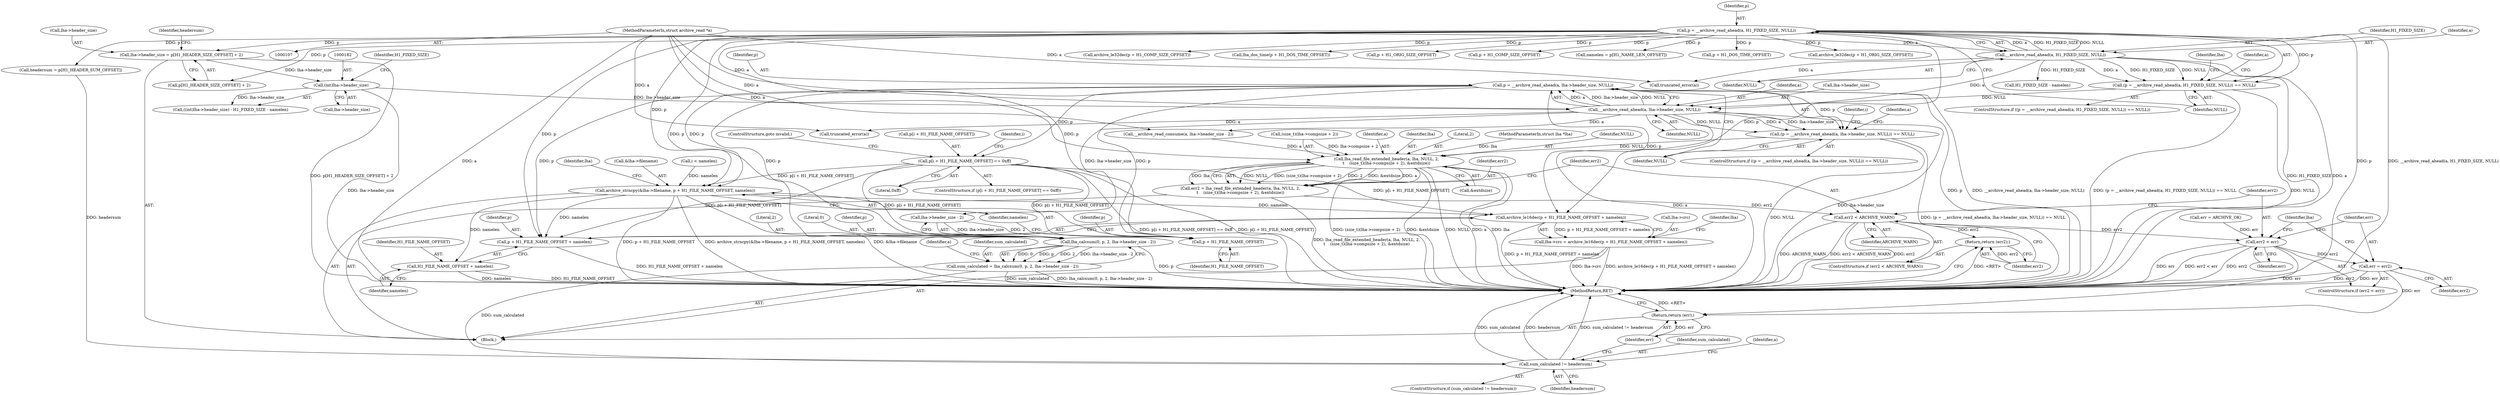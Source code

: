 digraph "0_libarchive_98dcbbf0bf4854bf987557e55e55fff7abbf3ea9@API" {
"1000200" [label="(Call,p = __archive_read_ahead(a, lha->header_size, NULL))"];
"1000202" [label="(Call,__archive_read_ahead(a, lha->header_size, NULL))"];
"1000127" [label="(Call,__archive_read_ahead(a, H1_FIXED_SIZE, NULL))"];
"1000108" [label="(MethodParameterIn,struct archive_read *a)"];
"1000181" [label="(Call,(int)lha->header_size)"];
"1000135" [label="(Call,lha->header_size = p[H1_HEADER_SIZE_OFFSET] + 2)"];
"1000125" [label="(Call,p = __archive_read_ahead(a, H1_FIXED_SIZE, NULL))"];
"1000124" [label="(Call,(p = __archive_read_ahead(a, H1_FIXED_SIZE, NULL)) == NULL)"];
"1000199" [label="(Call,(p = __archive_read_ahead(a, lha->header_size, NULL)) == NULL)"];
"1000275" [label="(Call,lha_read_file_extended_header(a, lha, NULL, 2,\n\t    (size_t)(lha->compsize + 2), &extdsize))"];
"1000273" [label="(Call,err2 = lha_read_file_extended_header(a, lha, NULL, 2,\n\t    (size_t)(lha->compsize + 2), &extdsize))"];
"1000290" [label="(Call,err2 < ARCHIVE_WARN)"];
"1000293" [label="(Return,return (err2);)"];
"1000296" [label="(Call,err2 < err)"];
"1000299" [label="(Call,err = err2)"];
"1000330" [label="(Return,return (err);)"];
"1000223" [label="(Call,p[i + H1_FILE_NAME_OFFSET] == 0xff)"];
"1000231" [label="(Call,archive_strncpy(&lha->filename, p + H1_FILE_NAME_OFFSET, namelen))"];
"1000244" [label="(Call,archive_le16dec(p + H1_FILE_NAME_OFFSET + namelen))"];
"1000240" [label="(Call,lha->crc = archive_le16dec(p + H1_FILE_NAME_OFFSET + namelen))"];
"1000245" [label="(Call,p + H1_FILE_NAME_OFFSET + namelen)"];
"1000247" [label="(Call,H1_FILE_NAME_OFFSET + namelen)"];
"1000236" [label="(Call,p + H1_FILE_NAME_OFFSET)"];
"1000257" [label="(Call,lha_calcsum(0, p, 2, lha->header_size - 2))"];
"1000255" [label="(Call,sum_calculated = lha_calcsum(0, p, 2, lha->header_size - 2))"];
"1000317" [label="(Call,sum_calculated != headersum)"];
"1000246" [label="(Identifier,p)"];
"1000244" [label="(Call,archive_le16dec(p + H1_FILE_NAME_OFFSET + namelen))"];
"1000249" [label="(Identifier,namelen)"];
"1000296" [label="(Call,err2 < err)"];
"1000180" [label="(Call,((int)lha->header_size) - H1_FIXED_SIZE - namelen)"];
"1000153" [label="(Call,archive_le32dec(p + H1_COMP_SIZE_OFFSET))"];
"1000330" [label="(Return,return (err);)"];
"1000123" [label="(ControlStructure,if ((p = __archive_read_ahead(a, H1_FIXED_SIZE, NULL)) == NULL))"];
"1000267" [label="(Identifier,a)"];
"1000300" [label="(Identifier,err)"];
"1000266" [label="(Call,__archive_read_consume(a, lha->header_size - 2))"];
"1000258" [label="(Literal,0)"];
"1000317" [label="(Call,sum_calculated != headersum)"];
"1000216" [label="(Call,i < namelen)"];
"1000257" [label="(Call,lha_calcsum(0, p, 2, lha->header_size - 2))"];
"1000239" [label="(Identifier,namelen)"];
"1000169" [label="(Call,lha_dos_time(p + H1_DOS_TIME_OFFSET))"];
"1000331" [label="(Identifier,err)"];
"1000280" [label="(Call,(size_t)(lha->compsize + 2))"];
"1000198" [label="(ControlStructure,if ((p = __archive_read_ahead(a, lha->header_size, NULL)) == NULL))"];
"1000297" [label="(Identifier,err2)"];
"1000145" [label="(Identifier,headersum)"];
"1000342" [label="(MethodReturn,RET)"];
"1000276" [label="(Identifier,a)"];
"1000241" [label="(Call,lha->crc)"];
"1000318" [label="(Identifier,sum_calculated)"];
"1000236" [label="(Call,p + H1_FILE_NAME_OFFSET)"];
"1000277" [label="(Identifier,lha)"];
"1000181" [label="(Call,(int)lha->header_size)"];
"1000210" [label="(Call,truncated_error(a))"];
"1000259" [label="(Identifier,p)"];
"1000162" [label="(Call,p + H1_ORIG_SIZE_OFFSET)"];
"1000183" [label="(Call,lha->header_size)"];
"1000108" [label="(MethodParameterIn,struct archive_read *a)"];
"1000242" [label="(Identifier,lha)"];
"1000261" [label="(Call,lha->header_size - 2)"];
"1000203" [label="(Identifier,a)"];
"1000129" [label="(Identifier,H1_FIXED_SIZE)"];
"1000135" [label="(Call,lha->header_size = p[H1_HEADER_SIZE_OFFSET] + 2)"];
"1000232" [label="(Call,&lha->filename)"];
"1000275" [label="(Call,lha_read_file_extended_header(a, lha, NULL, 2,\n\t    (size_t)(lha->compsize + 2), &extdsize))"];
"1000240" [label="(Call,lha->crc = archive_le16dec(p + H1_FILE_NAME_OFFSET + namelen))"];
"1000222" [label="(ControlStructure,if (p[i + H1_FILE_NAME_OFFSET] == 0xff))"];
"1000260" [label="(Literal,2)"];
"1000229" [label="(Literal,0xff)"];
"1000252" [label="(Identifier,lha)"];
"1000274" [label="(Identifier,err2)"];
"1000134" [label="(Identifier,a)"];
"1000298" [label="(Identifier,err)"];
"1000220" [label="(Identifier,i)"];
"1000128" [label="(Identifier,a)"];
"1000207" [label="(Identifier,NULL)"];
"1000126" [label="(Identifier,p)"];
"1000238" [label="(Identifier,H1_FILE_NAME_OFFSET)"];
"1000199" [label="(Call,(p = __archive_read_ahead(a, lha->header_size, NULL)) == NULL)"];
"1000324" [label="(Identifier,a)"];
"1000214" [label="(Identifier,i)"];
"1000137" [label="(Identifier,lha)"];
"1000204" [label="(Call,lha->header_size)"];
"1000295" [label="(ControlStructure,if (err2 < err))"];
"1000255" [label="(Call,sum_calculated = lha_calcsum(0, p, 2, lha->header_size - 2))"];
"1000256" [label="(Identifier,sum_calculated)"];
"1000279" [label="(Literal,2)"];
"1000154" [label="(Call,p + H1_COMP_SIZE_OFFSET)"];
"1000237" [label="(Identifier,p)"];
"1000110" [label="(Block,)"];
"1000173" [label="(Call,namelen = p[H1_NAME_LEN_OFFSET])"];
"1000170" [label="(Call,p + H1_DOS_TIME_OFFSET)"];
"1000223" [label="(Call,p[i + H1_FILE_NAME_OFFSET] == 0xff)"];
"1000202" [label="(Call,__archive_read_ahead(a, lha->header_size, NULL))"];
"1000211" [label="(Identifier,a)"];
"1000287" [label="(Call,&extdsize)"];
"1000187" [label="(Identifier,H1_FIXED_SIZE)"];
"1000304" [label="(Identifier,lha)"];
"1000231" [label="(Call,archive_strncpy(&lha->filename, p + H1_FILE_NAME_OFFSET, namelen))"];
"1000248" [label="(Identifier,H1_FILE_NAME_OFFSET)"];
"1000127" [label="(Call,__archive_read_ahead(a, H1_FIXED_SIZE, NULL))"];
"1000289" [label="(ControlStructure,if (err2 < ARCHIVE_WARN))"];
"1000299" [label="(Call,err = err2)"];
"1000291" [label="(Identifier,err2)"];
"1000109" [label="(MethodParameterIn,struct lha *lha)"];
"1000124" [label="(Call,(p = __archive_read_ahead(a, H1_FIXED_SIZE, NULL)) == NULL)"];
"1000144" [label="(Call,headersum = p[H1_HEADER_SUM_OFFSET])"];
"1000294" [label="(Identifier,err2)"];
"1000200" [label="(Call,p = __archive_read_ahead(a, lha->header_size, NULL))"];
"1000316" [label="(ControlStructure,if (sum_calculated != headersum))"];
"1000273" [label="(Call,err2 = lha_read_file_extended_header(a, lha, NULL, 2,\n\t    (size_t)(lha->compsize + 2), &extdsize))"];
"1000186" [label="(Call,H1_FIXED_SIZE - namelen)"];
"1000136" [label="(Call,lha->header_size)"];
"1000319" [label="(Identifier,headersum)"];
"1000161" [label="(Call,archive_le32dec(p + H1_ORIG_SIZE_OFFSET))"];
"1000301" [label="(Identifier,err2)"];
"1000131" [label="(Identifier,NULL)"];
"1000290" [label="(Call,err2 < ARCHIVE_WARN)"];
"1000133" [label="(Call,truncated_error(a))"];
"1000230" [label="(ControlStructure,goto invalid;)"];
"1000292" [label="(Identifier,ARCHIVE_WARN)"];
"1000201" [label="(Identifier,p)"];
"1000125" [label="(Call,p = __archive_read_ahead(a, H1_FIXED_SIZE, NULL))"];
"1000139" [label="(Call,p[H1_HEADER_SIZE_OFFSET] + 2)"];
"1000120" [label="(Call,err = ARCHIVE_OK)"];
"1000247" [label="(Call,H1_FILE_NAME_OFFSET + namelen)"];
"1000224" [label="(Call,p[i + H1_FILE_NAME_OFFSET])"];
"1000278" [label="(Identifier,NULL)"];
"1000130" [label="(Identifier,NULL)"];
"1000245" [label="(Call,p + H1_FILE_NAME_OFFSET + namelen)"];
"1000208" [label="(Identifier,NULL)"];
"1000293" [label="(Return,return (err2);)"];
"1000200" -> "1000199"  [label="AST: "];
"1000200" -> "1000202"  [label="CFG: "];
"1000201" -> "1000200"  [label="AST: "];
"1000202" -> "1000200"  [label="AST: "];
"1000208" -> "1000200"  [label="CFG: "];
"1000200" -> "1000342"  [label="DDG: p"];
"1000200" -> "1000342"  [label="DDG: __archive_read_ahead(a, lha->header_size, NULL)"];
"1000200" -> "1000199"  [label="DDG: p"];
"1000202" -> "1000200"  [label="DDG: a"];
"1000202" -> "1000200"  [label="DDG: lha->header_size"];
"1000202" -> "1000200"  [label="DDG: NULL"];
"1000200" -> "1000223"  [label="DDG: p"];
"1000200" -> "1000231"  [label="DDG: p"];
"1000200" -> "1000236"  [label="DDG: p"];
"1000200" -> "1000244"  [label="DDG: p"];
"1000200" -> "1000245"  [label="DDG: p"];
"1000200" -> "1000257"  [label="DDG: p"];
"1000202" -> "1000207"  [label="CFG: "];
"1000203" -> "1000202"  [label="AST: "];
"1000204" -> "1000202"  [label="AST: "];
"1000207" -> "1000202"  [label="AST: "];
"1000202" -> "1000342"  [label="DDG: a"];
"1000202" -> "1000342"  [label="DDG: lha->header_size"];
"1000202" -> "1000199"  [label="DDG: a"];
"1000202" -> "1000199"  [label="DDG: lha->header_size"];
"1000202" -> "1000199"  [label="DDG: NULL"];
"1000127" -> "1000202"  [label="DDG: a"];
"1000108" -> "1000202"  [label="DDG: a"];
"1000181" -> "1000202"  [label="DDG: lha->header_size"];
"1000124" -> "1000202"  [label="DDG: NULL"];
"1000202" -> "1000210"  [label="DDG: a"];
"1000202" -> "1000261"  [label="DDG: lha->header_size"];
"1000202" -> "1000266"  [label="DDG: a"];
"1000127" -> "1000125"  [label="AST: "];
"1000127" -> "1000130"  [label="CFG: "];
"1000128" -> "1000127"  [label="AST: "];
"1000129" -> "1000127"  [label="AST: "];
"1000130" -> "1000127"  [label="AST: "];
"1000125" -> "1000127"  [label="CFG: "];
"1000127" -> "1000342"  [label="DDG: H1_FIXED_SIZE"];
"1000127" -> "1000342"  [label="DDG: a"];
"1000127" -> "1000124"  [label="DDG: a"];
"1000127" -> "1000124"  [label="DDG: H1_FIXED_SIZE"];
"1000127" -> "1000124"  [label="DDG: NULL"];
"1000127" -> "1000125"  [label="DDG: a"];
"1000127" -> "1000125"  [label="DDG: H1_FIXED_SIZE"];
"1000127" -> "1000125"  [label="DDG: NULL"];
"1000108" -> "1000127"  [label="DDG: a"];
"1000127" -> "1000133"  [label="DDG: a"];
"1000127" -> "1000186"  [label="DDG: H1_FIXED_SIZE"];
"1000108" -> "1000107"  [label="AST: "];
"1000108" -> "1000342"  [label="DDG: a"];
"1000108" -> "1000133"  [label="DDG: a"];
"1000108" -> "1000210"  [label="DDG: a"];
"1000108" -> "1000266"  [label="DDG: a"];
"1000108" -> "1000275"  [label="DDG: a"];
"1000181" -> "1000180"  [label="AST: "];
"1000181" -> "1000183"  [label="CFG: "];
"1000182" -> "1000181"  [label="AST: "];
"1000183" -> "1000181"  [label="AST: "];
"1000187" -> "1000181"  [label="CFG: "];
"1000181" -> "1000342"  [label="DDG: lha->header_size"];
"1000181" -> "1000180"  [label="DDG: lha->header_size"];
"1000135" -> "1000181"  [label="DDG: lha->header_size"];
"1000135" -> "1000110"  [label="AST: "];
"1000135" -> "1000139"  [label="CFG: "];
"1000136" -> "1000135"  [label="AST: "];
"1000139" -> "1000135"  [label="AST: "];
"1000145" -> "1000135"  [label="CFG: "];
"1000135" -> "1000342"  [label="DDG: p[H1_HEADER_SIZE_OFFSET] + 2"];
"1000125" -> "1000135"  [label="DDG: p"];
"1000125" -> "1000124"  [label="AST: "];
"1000126" -> "1000125"  [label="AST: "];
"1000131" -> "1000125"  [label="CFG: "];
"1000125" -> "1000342"  [label="DDG: p"];
"1000125" -> "1000342"  [label="DDG: __archive_read_ahead(a, H1_FIXED_SIZE, NULL)"];
"1000125" -> "1000124"  [label="DDG: p"];
"1000125" -> "1000139"  [label="DDG: p"];
"1000125" -> "1000144"  [label="DDG: p"];
"1000125" -> "1000153"  [label="DDG: p"];
"1000125" -> "1000154"  [label="DDG: p"];
"1000125" -> "1000161"  [label="DDG: p"];
"1000125" -> "1000162"  [label="DDG: p"];
"1000125" -> "1000169"  [label="DDG: p"];
"1000125" -> "1000170"  [label="DDG: p"];
"1000125" -> "1000173"  [label="DDG: p"];
"1000125" -> "1000231"  [label="DDG: p"];
"1000125" -> "1000236"  [label="DDG: p"];
"1000125" -> "1000244"  [label="DDG: p"];
"1000125" -> "1000245"  [label="DDG: p"];
"1000125" -> "1000257"  [label="DDG: p"];
"1000124" -> "1000123"  [label="AST: "];
"1000124" -> "1000131"  [label="CFG: "];
"1000131" -> "1000124"  [label="AST: "];
"1000134" -> "1000124"  [label="CFG: "];
"1000137" -> "1000124"  [label="CFG: "];
"1000124" -> "1000342"  [label="DDG: (p = __archive_read_ahead(a, H1_FIXED_SIZE, NULL)) == NULL"];
"1000124" -> "1000342"  [label="DDG: NULL"];
"1000199" -> "1000198"  [label="AST: "];
"1000199" -> "1000208"  [label="CFG: "];
"1000208" -> "1000199"  [label="AST: "];
"1000211" -> "1000199"  [label="CFG: "];
"1000214" -> "1000199"  [label="CFG: "];
"1000199" -> "1000342"  [label="DDG: NULL"];
"1000199" -> "1000342"  [label="DDG: (p = __archive_read_ahead(a, lha->header_size, NULL)) == NULL"];
"1000199" -> "1000275"  [label="DDG: NULL"];
"1000275" -> "1000273"  [label="AST: "];
"1000275" -> "1000287"  [label="CFG: "];
"1000276" -> "1000275"  [label="AST: "];
"1000277" -> "1000275"  [label="AST: "];
"1000278" -> "1000275"  [label="AST: "];
"1000279" -> "1000275"  [label="AST: "];
"1000280" -> "1000275"  [label="AST: "];
"1000287" -> "1000275"  [label="AST: "];
"1000273" -> "1000275"  [label="CFG: "];
"1000275" -> "1000342"  [label="DDG: (size_t)(lha->compsize + 2)"];
"1000275" -> "1000342"  [label="DDG: &extdsize"];
"1000275" -> "1000342"  [label="DDG: NULL"];
"1000275" -> "1000342"  [label="DDG: a"];
"1000275" -> "1000342"  [label="DDG: lha"];
"1000275" -> "1000273"  [label="DDG: NULL"];
"1000275" -> "1000273"  [label="DDG: (size_t)(lha->compsize + 2)"];
"1000275" -> "1000273"  [label="DDG: 2"];
"1000275" -> "1000273"  [label="DDG: &extdsize"];
"1000275" -> "1000273"  [label="DDG: a"];
"1000275" -> "1000273"  [label="DDG: lha"];
"1000266" -> "1000275"  [label="DDG: a"];
"1000109" -> "1000275"  [label="DDG: lha"];
"1000280" -> "1000275"  [label="DDG: lha->compsize + 2"];
"1000273" -> "1000110"  [label="AST: "];
"1000274" -> "1000273"  [label="AST: "];
"1000291" -> "1000273"  [label="CFG: "];
"1000273" -> "1000342"  [label="DDG: lha_read_file_extended_header(a, lha, NULL, 2,\n\t    (size_t)(lha->compsize + 2), &extdsize)"];
"1000273" -> "1000290"  [label="DDG: err2"];
"1000290" -> "1000289"  [label="AST: "];
"1000290" -> "1000292"  [label="CFG: "];
"1000291" -> "1000290"  [label="AST: "];
"1000292" -> "1000290"  [label="AST: "];
"1000294" -> "1000290"  [label="CFG: "];
"1000297" -> "1000290"  [label="CFG: "];
"1000290" -> "1000342"  [label="DDG: err2"];
"1000290" -> "1000342"  [label="DDG: ARCHIVE_WARN"];
"1000290" -> "1000342"  [label="DDG: err2 < ARCHIVE_WARN"];
"1000290" -> "1000293"  [label="DDG: err2"];
"1000290" -> "1000296"  [label="DDG: err2"];
"1000293" -> "1000289"  [label="AST: "];
"1000293" -> "1000294"  [label="CFG: "];
"1000294" -> "1000293"  [label="AST: "];
"1000342" -> "1000293"  [label="CFG: "];
"1000293" -> "1000342"  [label="DDG: <RET>"];
"1000294" -> "1000293"  [label="DDG: err2"];
"1000296" -> "1000295"  [label="AST: "];
"1000296" -> "1000298"  [label="CFG: "];
"1000297" -> "1000296"  [label="AST: "];
"1000298" -> "1000296"  [label="AST: "];
"1000300" -> "1000296"  [label="CFG: "];
"1000304" -> "1000296"  [label="CFG: "];
"1000296" -> "1000342"  [label="DDG: err"];
"1000296" -> "1000342"  [label="DDG: err2 < err"];
"1000296" -> "1000342"  [label="DDG: err2"];
"1000120" -> "1000296"  [label="DDG: err"];
"1000296" -> "1000299"  [label="DDG: err2"];
"1000296" -> "1000330"  [label="DDG: err"];
"1000299" -> "1000295"  [label="AST: "];
"1000299" -> "1000301"  [label="CFG: "];
"1000300" -> "1000299"  [label="AST: "];
"1000301" -> "1000299"  [label="AST: "];
"1000304" -> "1000299"  [label="CFG: "];
"1000299" -> "1000342"  [label="DDG: err2"];
"1000299" -> "1000342"  [label="DDG: err"];
"1000299" -> "1000330"  [label="DDG: err"];
"1000330" -> "1000110"  [label="AST: "];
"1000330" -> "1000331"  [label="CFG: "];
"1000331" -> "1000330"  [label="AST: "];
"1000342" -> "1000330"  [label="CFG: "];
"1000330" -> "1000342"  [label="DDG: <RET>"];
"1000331" -> "1000330"  [label="DDG: err"];
"1000223" -> "1000222"  [label="AST: "];
"1000223" -> "1000229"  [label="CFG: "];
"1000224" -> "1000223"  [label="AST: "];
"1000229" -> "1000223"  [label="AST: "];
"1000230" -> "1000223"  [label="CFG: "];
"1000220" -> "1000223"  [label="CFG: "];
"1000223" -> "1000342"  [label="DDG: p[i + H1_FILE_NAME_OFFSET] == 0xff"];
"1000223" -> "1000342"  [label="DDG: p[i + H1_FILE_NAME_OFFSET]"];
"1000223" -> "1000231"  [label="DDG: p[i + H1_FILE_NAME_OFFSET]"];
"1000223" -> "1000236"  [label="DDG: p[i + H1_FILE_NAME_OFFSET]"];
"1000223" -> "1000244"  [label="DDG: p[i + H1_FILE_NAME_OFFSET]"];
"1000223" -> "1000245"  [label="DDG: p[i + H1_FILE_NAME_OFFSET]"];
"1000223" -> "1000257"  [label="DDG: p[i + H1_FILE_NAME_OFFSET]"];
"1000231" -> "1000110"  [label="AST: "];
"1000231" -> "1000239"  [label="CFG: "];
"1000232" -> "1000231"  [label="AST: "];
"1000236" -> "1000231"  [label="AST: "];
"1000239" -> "1000231"  [label="AST: "];
"1000242" -> "1000231"  [label="CFG: "];
"1000231" -> "1000342"  [label="DDG: p + H1_FILE_NAME_OFFSET"];
"1000231" -> "1000342"  [label="DDG: archive_strncpy(&lha->filename, p + H1_FILE_NAME_OFFSET, namelen)"];
"1000231" -> "1000342"  [label="DDG: &lha->filename"];
"1000216" -> "1000231"  [label="DDG: namelen"];
"1000231" -> "1000244"  [label="DDG: namelen"];
"1000231" -> "1000245"  [label="DDG: namelen"];
"1000231" -> "1000247"  [label="DDG: namelen"];
"1000244" -> "1000240"  [label="AST: "];
"1000244" -> "1000245"  [label="CFG: "];
"1000245" -> "1000244"  [label="AST: "];
"1000240" -> "1000244"  [label="CFG: "];
"1000244" -> "1000342"  [label="DDG: p + H1_FILE_NAME_OFFSET + namelen"];
"1000244" -> "1000240"  [label="DDG: p + H1_FILE_NAME_OFFSET + namelen"];
"1000240" -> "1000110"  [label="AST: "];
"1000241" -> "1000240"  [label="AST: "];
"1000252" -> "1000240"  [label="CFG: "];
"1000240" -> "1000342"  [label="DDG: archive_le16dec(p + H1_FILE_NAME_OFFSET + namelen)"];
"1000240" -> "1000342"  [label="DDG: lha->crc"];
"1000245" -> "1000247"  [label="CFG: "];
"1000246" -> "1000245"  [label="AST: "];
"1000247" -> "1000245"  [label="AST: "];
"1000245" -> "1000342"  [label="DDG: H1_FILE_NAME_OFFSET + namelen"];
"1000247" -> "1000249"  [label="CFG: "];
"1000248" -> "1000247"  [label="AST: "];
"1000249" -> "1000247"  [label="AST: "];
"1000247" -> "1000342"  [label="DDG: H1_FILE_NAME_OFFSET"];
"1000247" -> "1000342"  [label="DDG: namelen"];
"1000236" -> "1000238"  [label="CFG: "];
"1000237" -> "1000236"  [label="AST: "];
"1000238" -> "1000236"  [label="AST: "];
"1000239" -> "1000236"  [label="CFG: "];
"1000257" -> "1000255"  [label="AST: "];
"1000257" -> "1000261"  [label="CFG: "];
"1000258" -> "1000257"  [label="AST: "];
"1000259" -> "1000257"  [label="AST: "];
"1000260" -> "1000257"  [label="AST: "];
"1000261" -> "1000257"  [label="AST: "];
"1000255" -> "1000257"  [label="CFG: "];
"1000257" -> "1000342"  [label="DDG: p"];
"1000257" -> "1000255"  [label="DDG: 0"];
"1000257" -> "1000255"  [label="DDG: p"];
"1000257" -> "1000255"  [label="DDG: 2"];
"1000257" -> "1000255"  [label="DDG: lha->header_size - 2"];
"1000261" -> "1000257"  [label="DDG: lha->header_size"];
"1000261" -> "1000257"  [label="DDG: 2"];
"1000255" -> "1000110"  [label="AST: "];
"1000256" -> "1000255"  [label="AST: "];
"1000267" -> "1000255"  [label="CFG: "];
"1000255" -> "1000342"  [label="DDG: lha_calcsum(0, p, 2, lha->header_size - 2)"];
"1000255" -> "1000342"  [label="DDG: sum_calculated"];
"1000255" -> "1000317"  [label="DDG: sum_calculated"];
"1000317" -> "1000316"  [label="AST: "];
"1000317" -> "1000319"  [label="CFG: "];
"1000318" -> "1000317"  [label="AST: "];
"1000319" -> "1000317"  [label="AST: "];
"1000324" -> "1000317"  [label="CFG: "];
"1000331" -> "1000317"  [label="CFG: "];
"1000317" -> "1000342"  [label="DDG: sum_calculated"];
"1000317" -> "1000342"  [label="DDG: headersum"];
"1000317" -> "1000342"  [label="DDG: sum_calculated != headersum"];
"1000144" -> "1000317"  [label="DDG: headersum"];
}
